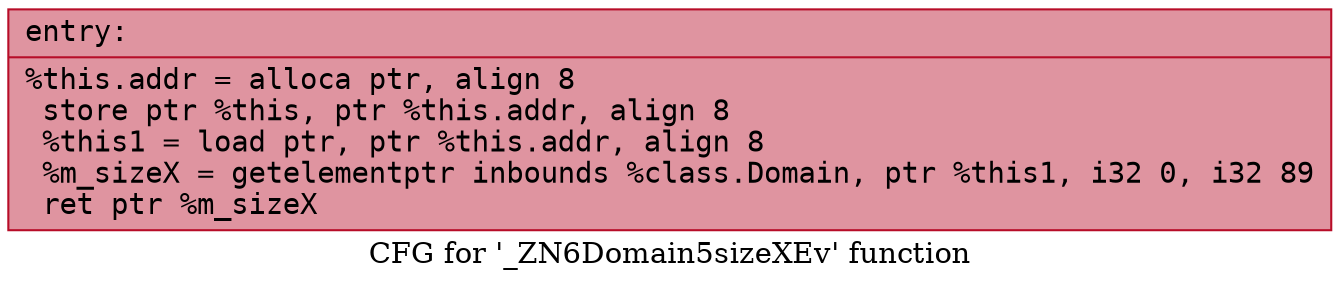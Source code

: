 digraph "CFG for '_ZN6Domain5sizeXEv' function" {
	label="CFG for '_ZN6Domain5sizeXEv' function";

	Node0x555f5b0c9100 [shape=record,color="#b70d28ff", style=filled, fillcolor="#b70d2870" fontname="Courier",label="{entry:\l|  %this.addr = alloca ptr, align 8\l  store ptr %this, ptr %this.addr, align 8\l  %this1 = load ptr, ptr %this.addr, align 8\l  %m_sizeX = getelementptr inbounds %class.Domain, ptr %this1, i32 0, i32 89\l  ret ptr %m_sizeX\l}"];
}
